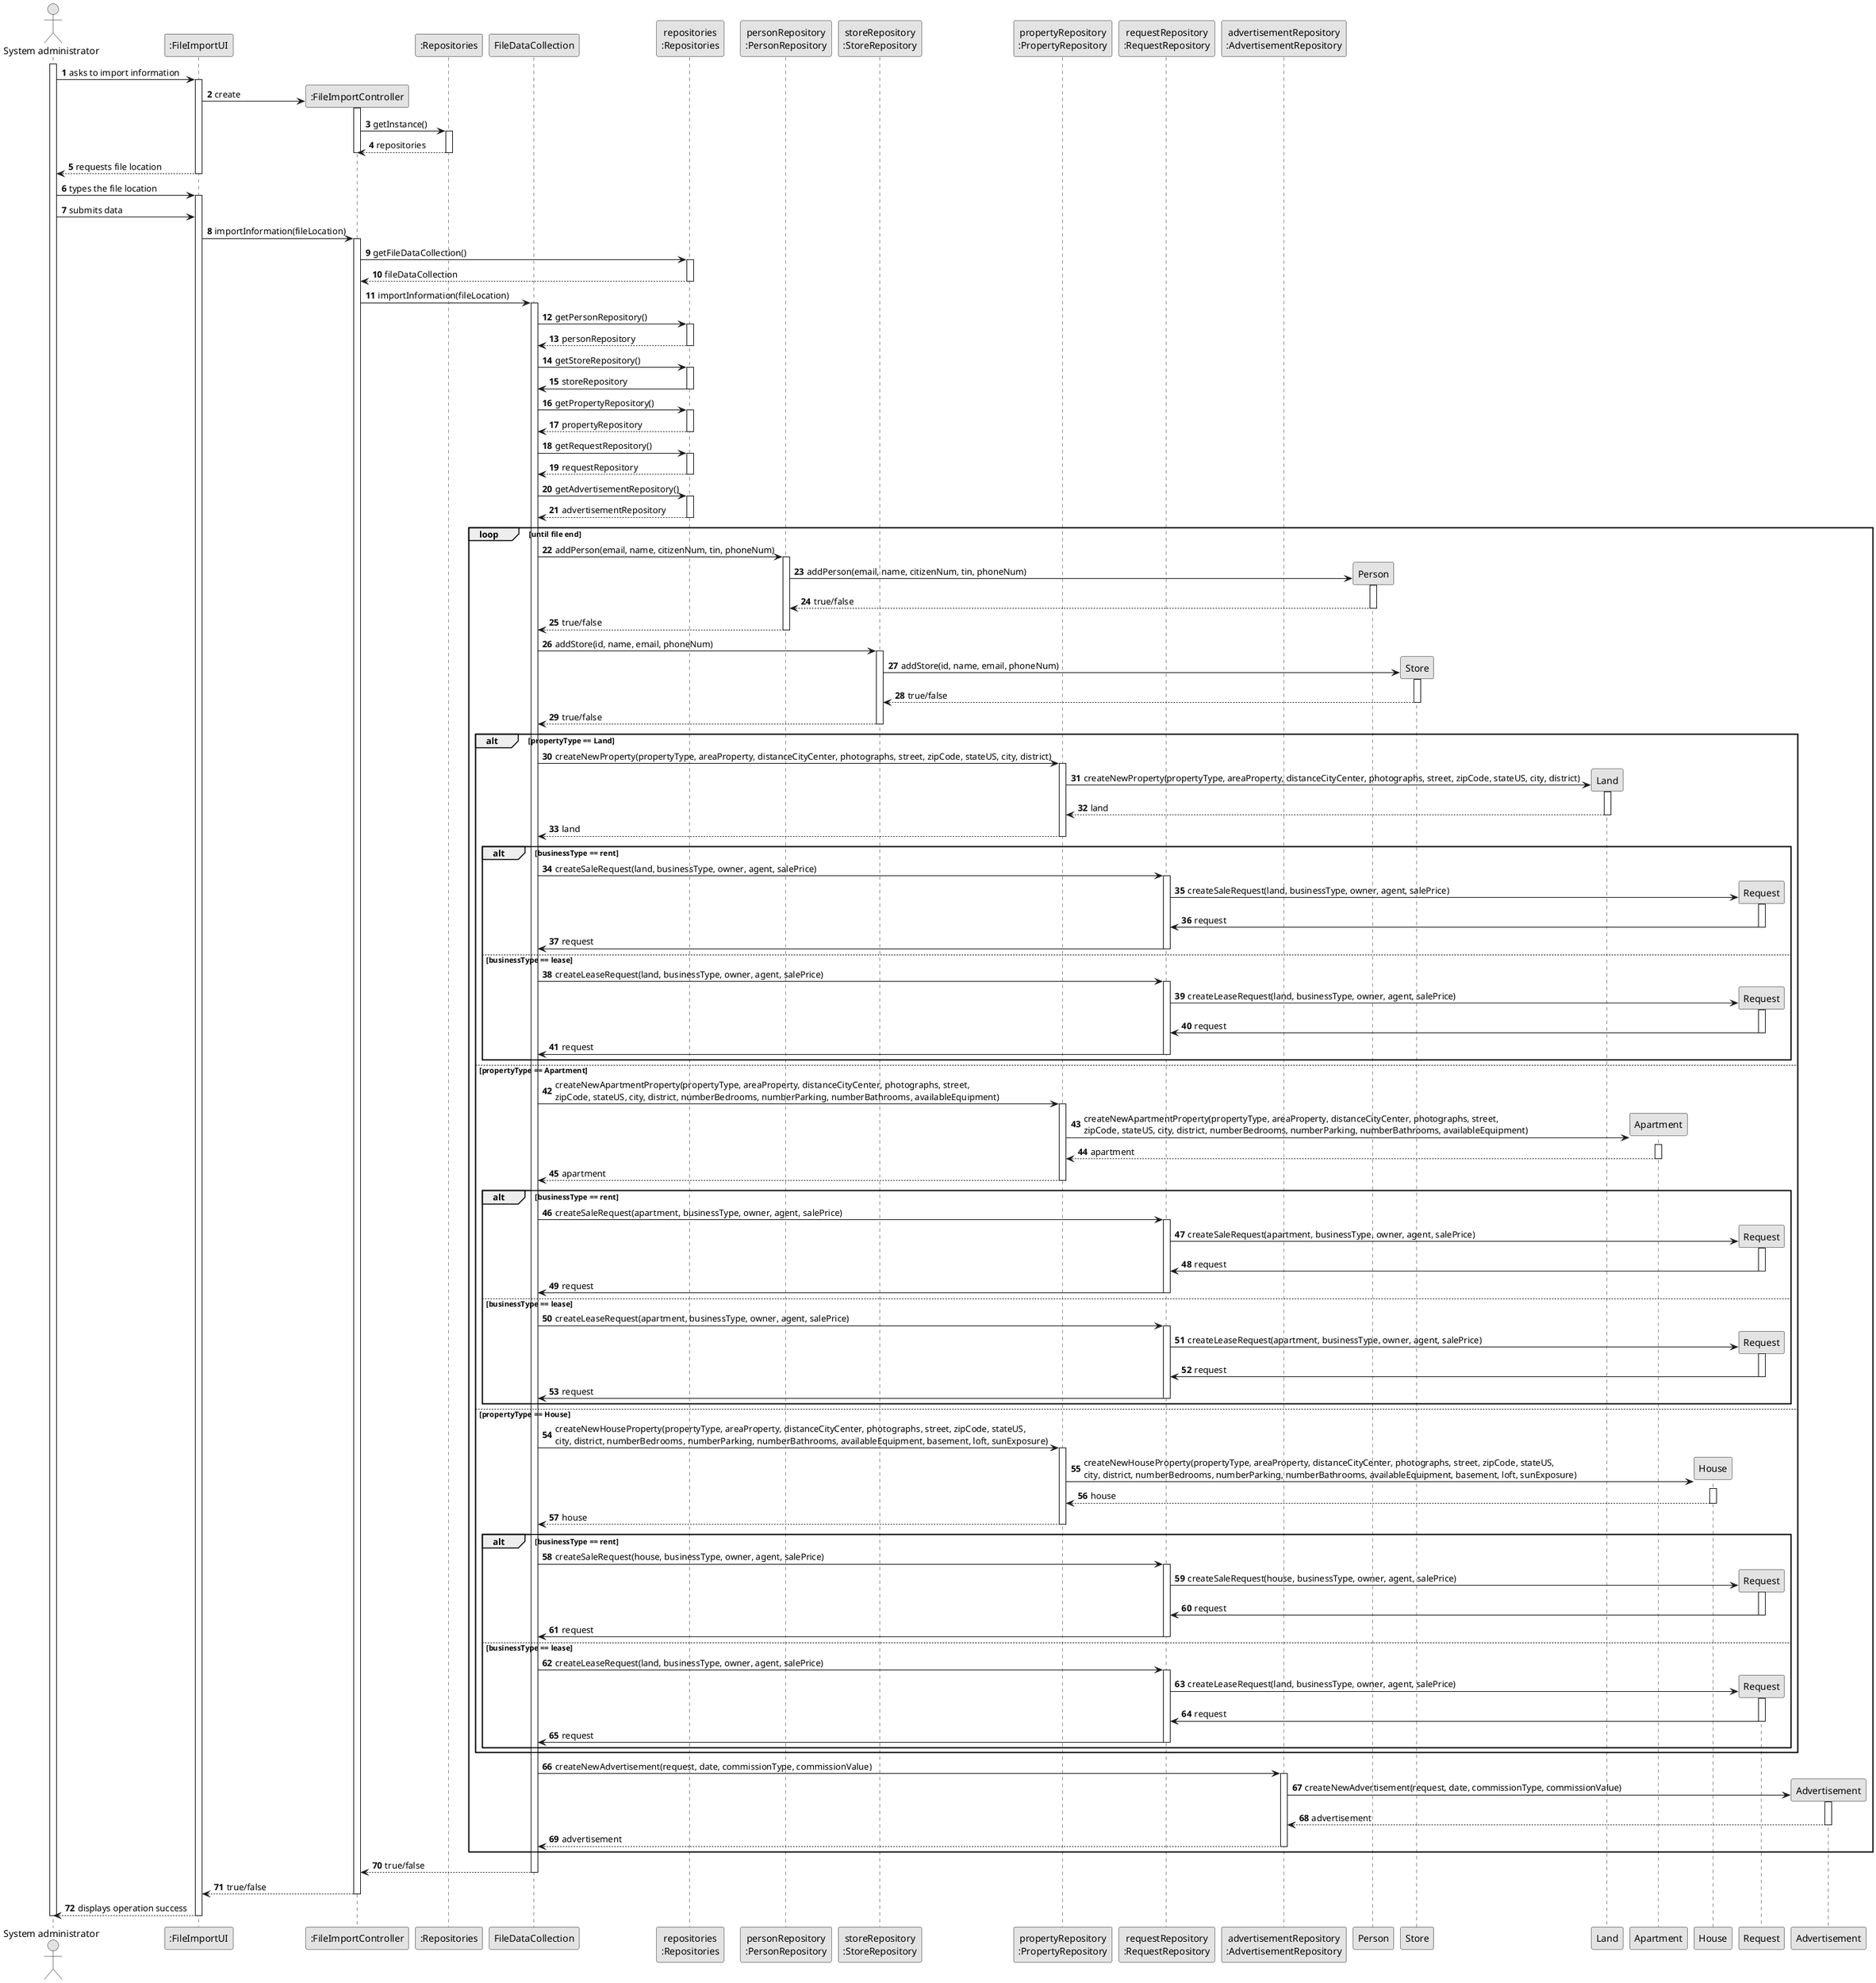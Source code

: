 @startuml
skinparam monochrome true
skinparam packageStyle rectangle
skinparam shadowing false

autonumber

'hide footbox
actor "System administrator" as ADM
participant ":FileImportUI" as UI
participant ":FileImportController" as CTRL
participant ":Repositories" as RepSingleton
participant "FileDataCollection"
participant "repositories\n:Repositories" as REPS
'participant "authenticationRepository\n:AuthenticationRepository" as authenticationRepository
participant "personRepository\n:PersonRepository" as personRepository
participant "storeRepository\n:StoreRepository" as storeRepository
participant "propertyRepository\n:PropertyRepository" as propertyRepository
participant "requestRepository\n:RequestRepository" as requestRepository
participant "advertisementRepository\n:AdvertisementRepository" as advertisementRepository
'participant "User"
participant "Person"
participant "Store"
participant "Land"
participant "Apartment"
participant "House"

activate ADM

        ADM -> UI : asks to import information
        activate UI

            UI -> CTRL** : create
            activate CTRL
'            UI --> ADM : requests data (reference, description,  informal \n description, technical description, duration, cost)
            'create CTRL

            CTRL -> RepSingleton : getInstance()
            activate RepSingleton

            RepSingleton --> CTRL: repositories
            deactivate RepSingleton
            deactivate CTRL

            UI --> ADM : requests file location
            deactivate UI

            ADM -> UI : types the file location
            activate UI

        ADM -> UI : submits data

        UI -> CTRL : importInformation(fileLocation)
        activate CTRL

        CTRL -> REPS : getFileDataCollection()
        activate REPS

        REPS --> CTRL : fileDataCollection
        deactivate REPS

        CTRL -> FileDataCollection : importInformation(fileLocation)
        activate FileDataCollection

        FileDataCollection -> REPS : getPersonRepository()
        activate REPS

        REPS --> FileDataCollection : personRepository
        deactivate REPS

        FileDataCollection -> REPS : getStoreRepository()
        activate REPS

        REPS -> FileDataCollection : storeRepository
        deactivate REPS

        FileDataCollection -> REPS : getPropertyRepository()
        activate REPS

        REPS --> FileDataCollection : propertyRepository
        deactivate REPS

        FileDataCollection -> REPS : getRequestRepository()
        activate REPS

        REPS --> FileDataCollection : requestRepository
        deactivate REPS

        FileDataCollection -> REPS : getAdvertisementRepository()
        activate REPS

        REPS --> FileDataCollection : advertisementRepository
        deactivate REPS

        loop until file end

            FileDataCollection -> personRepository : addPerson(email, name, citizenNum, tin, phoneNum)
            activate personRepository

                personRepository -> Person** : addPerson(email, name, citizenNum, tin, phoneNum)
                activate Person

                Person --> personRepository : true/false
                deactivate Person

            personRepository --> FileDataCollection : true/false
            deactivate personRepository

            FileDataCollection -> storeRepository : addStore(id, name, email, phoneNum)
            activate storeRepository

                storeRepository -> Store** : addStore(id, name, email, phoneNum)
                activate Store

                Store --> storeRepository : true/false
                deactivate Store

            storeRepository --> FileDataCollection : true/false
            deactivate storeRepository

            alt propertyType == Land

                FileDataCollection -> propertyRepository : createNewProperty(propertyType, areaProperty, distanceCityCenter, photographs, street, zipCode, stateUS, city, district)
                activate propertyRepository

                propertyRepository -> Land** : createNewProperty(propertyType, areaProperty, distanceCityCenter, photographs, street, zipCode, stateUS, city, district)
                activate Land

                Land --> propertyRepository : land
                deactivate Land

                propertyRepository --> FileDataCollection : land
                deactivate propertyRepository

                alt businessType == rent

                    FileDataCollection -> requestRepository : createSaleRequest(land, businessType, owner, agent, salePrice)
                    activate requestRepository

                    requestRepository -> Request** : createSaleRequest(land, businessType, owner, agent, salePrice)
                    activate Request

                    Request -> requestRepository : request
                    deactivate Request

                    requestRepository -> FileDataCollection : request
                    deactivate requestRepository

                else businessType == lease

                    FileDataCollection -> requestRepository : createLeaseRequest(land, businessType, owner, agent, salePrice)
                    activate requestRepository

                    requestRepository -> Request** : createLeaseRequest(land, businessType, owner, agent, salePrice)
                    activate Request

                    Request -> requestRepository : request
                    deactivate Request

                    requestRepository -> FileDataCollection : request
                    deactivate requestRepository

                end

            else propertyType == Apartment

                FileDataCollection -> propertyRepository : createNewApartmentProperty(propertyType, areaProperty, distanceCityCenter, photographs, street, \nzipCode, stateUS, city, district, numberBedrooms, numberParking, numberBathrooms, availableEquipment)
                activate propertyRepository

                propertyRepository -> Apartment** : createNewApartmentProperty(propertyType, areaProperty, distanceCityCenter, photographs, street, \nzipCode, stateUS, city, district, numberBedrooms, numberParking, numberBathrooms, availableEquipment)
                activate Apartment

                Apartment --> propertyRepository : apartment
                deactivate Apartment

                propertyRepository --> FileDataCollection : apartment
                deactivate propertyRepository

                alt businessType == rent

                    FileDataCollection -> requestRepository : createSaleRequest(apartment, businessType, owner, agent, salePrice)
                    activate requestRepository

                    requestRepository -> Request** : createSaleRequest(apartment, businessType, owner, agent, salePrice)
                    activate Request

                    Request -> requestRepository : request
                    deactivate Request

                    requestRepository -> FileDataCollection : request
                    deactivate requestRepository

                else businessType == lease

                    FileDataCollection -> requestRepository : createLeaseRequest(apartment, businessType, owner, agent, salePrice)
                    activate requestRepository

                    requestRepository -> Request** : createLeaseRequest(apartment, businessType, owner, agent, salePrice)
                    activate Request

                    Request -> requestRepository : request
                    deactivate Request

                    requestRepository -> FileDataCollection : request
                    deactivate requestRepository

                end

            else propertyType == House

                FileDataCollection -> propertyRepository : createNewHouseProperty(propertyType, areaProperty, distanceCityCenter, photographs, street, zipCode, stateUS, \ncity, district, numberBedrooms, numberParking, numberBathrooms, availableEquipment, basement, loft, sunExposure)
                activate propertyRepository

                propertyRepository -> House** : createNewHouseProperty(propertyType, areaProperty, distanceCityCenter, photographs, street, zipCode, stateUS, \ncity, district, numberBedrooms, numberParking, numberBathrooms, availableEquipment, basement, loft, sunExposure)
                activate House

                House --> propertyRepository : house
                deactivate House

                propertyRepository --> FileDataCollection : house
                deactivate propertyRepository

                alt businessType == rent

                    FileDataCollection -> requestRepository : createSaleRequest(house, businessType, owner, agent, salePrice)
                    activate requestRepository

                    requestRepository -> Request** : createSaleRequest(house, businessType, owner, agent, salePrice)
                    activate Request

                    Request -> requestRepository : request
                    deactivate Request

                    requestRepository -> FileDataCollection : request
                    deactivate requestRepository

                else businessType == lease

                    FileDataCollection -> requestRepository : createLeaseRequest(land, businessType, owner, agent, salePrice)
                    activate requestRepository

                    requestRepository -> Request** : createLeaseRequest(land, businessType, owner, agent, salePrice)
                    activate Request

                    Request -> requestRepository : request
                    deactivate Request

                    requestRepository -> FileDataCollection : request
                    deactivate requestRepository

                end

            end

            FileDataCollection -> advertisementRepository : createNewAdvertisement(request, date, commissionType, commissionValue)
            activate advertisementRepository

            advertisementRepository -> Advertisement** : createNewAdvertisement(request, date, commissionType, commissionValue)
            activate Advertisement

            Advertisement --> advertisementRepository : advertisement
            deactivate Advertisement

            advertisementRepository --> FileDataCollection : advertisement
            deactivate advertisementRepository

        end

        FileDataCollection --> CTRL : true/false
        deactivate FileDataCollection


            'CTRL -> authenticationRepository : getAuthenticationRepository()
            'activate authenticationRepository

            'authenticationRepository -> CTRL : authenticationRepository()
            'deactivate

            'CTRL -> authenticationRepository : addUserWithRole(name, email, password, userRole)
            'activate authenticationRepository

            'authenticationRepository -> User** : addUserWithRole(name, email, password, userRole)
            'activate User

            'User --> authenticationRepository : true/false
            'deactivate User

            'authenticationRepository --> CTRL : true/false
            'deactivate authenticationRepository

            CTRL --> UI : true/false
            deactivate CTRL

            UI --> ADM: displays operation success

    deactivate UI

deactivate ADM

@enduml